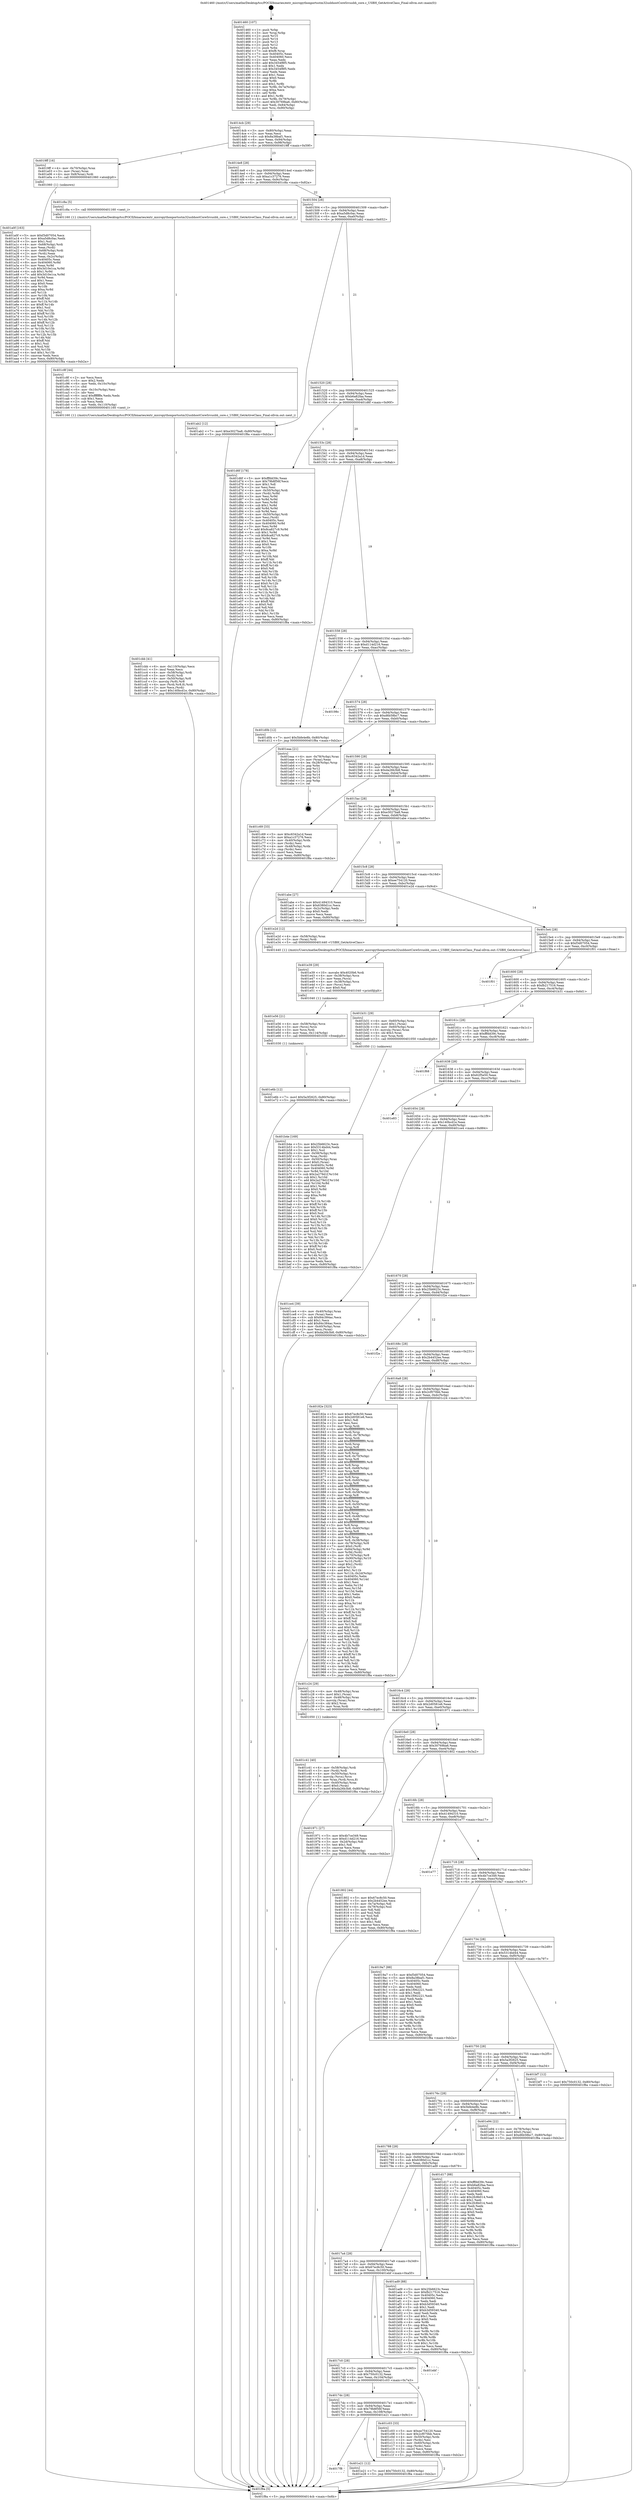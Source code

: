 digraph "0x401460" {
  label = "0x401460 (/mnt/c/Users/mathe/Desktop/tcc/POCII/binaries/extr_micropythonportsstm32usbhostCoreSrcusbh_core.c_USBH_GetActiveClass_Final-ollvm.out::main(0))"
  labelloc = "t"
  node[shape=record]

  Entry [label="",width=0.3,height=0.3,shape=circle,fillcolor=black,style=filled]
  "0x4014cb" [label="{
     0x4014cb [29]\l
     | [instrs]\l
     &nbsp;&nbsp;0x4014cb \<+3\>: mov -0x80(%rbp),%eax\l
     &nbsp;&nbsp;0x4014ce \<+2\>: mov %eax,%ecx\l
     &nbsp;&nbsp;0x4014d0 \<+6\>: sub $0x8a38baf1,%ecx\l
     &nbsp;&nbsp;0x4014d6 \<+6\>: mov %eax,-0x94(%rbp)\l
     &nbsp;&nbsp;0x4014dc \<+6\>: mov %ecx,-0x98(%rbp)\l
     &nbsp;&nbsp;0x4014e2 \<+6\>: je 00000000004019ff \<main+0x59f\>\l
  }"]
  "0x4019ff" [label="{
     0x4019ff [16]\l
     | [instrs]\l
     &nbsp;&nbsp;0x4019ff \<+4\>: mov -0x70(%rbp),%rax\l
     &nbsp;&nbsp;0x401a03 \<+3\>: mov (%rax),%rax\l
     &nbsp;&nbsp;0x401a06 \<+4\>: mov 0x8(%rax),%rdi\l
     &nbsp;&nbsp;0x401a0a \<+5\>: call 0000000000401060 \<atoi@plt\>\l
     | [calls]\l
     &nbsp;&nbsp;0x401060 \{1\} (unknown)\l
  }"]
  "0x4014e8" [label="{
     0x4014e8 [28]\l
     | [instrs]\l
     &nbsp;&nbsp;0x4014e8 \<+5\>: jmp 00000000004014ed \<main+0x8d\>\l
     &nbsp;&nbsp;0x4014ed \<+6\>: mov -0x94(%rbp),%eax\l
     &nbsp;&nbsp;0x4014f3 \<+5\>: sub $0xa1c37276,%eax\l
     &nbsp;&nbsp;0x4014f8 \<+6\>: mov %eax,-0x9c(%rbp)\l
     &nbsp;&nbsp;0x4014fe \<+6\>: je 0000000000401c8a \<main+0x82a\>\l
  }"]
  Exit [label="",width=0.3,height=0.3,shape=circle,fillcolor=black,style=filled,peripheries=2]
  "0x401c8a" [label="{
     0x401c8a [5]\l
     | [instrs]\l
     &nbsp;&nbsp;0x401c8a \<+5\>: call 0000000000401160 \<next_i\>\l
     | [calls]\l
     &nbsp;&nbsp;0x401160 \{1\} (/mnt/c/Users/mathe/Desktop/tcc/POCII/binaries/extr_micropythonportsstm32usbhostCoreSrcusbh_core.c_USBH_GetActiveClass_Final-ollvm.out::next_i)\l
  }"]
  "0x401504" [label="{
     0x401504 [28]\l
     | [instrs]\l
     &nbsp;&nbsp;0x401504 \<+5\>: jmp 0000000000401509 \<main+0xa9\>\l
     &nbsp;&nbsp;0x401509 \<+6\>: mov -0x94(%rbp),%eax\l
     &nbsp;&nbsp;0x40150f \<+5\>: sub $0xa5d8c0ac,%eax\l
     &nbsp;&nbsp;0x401514 \<+6\>: mov %eax,-0xa0(%rbp)\l
     &nbsp;&nbsp;0x40151a \<+6\>: je 0000000000401ab2 \<main+0x652\>\l
  }"]
  "0x401e6b" [label="{
     0x401e6b [12]\l
     | [instrs]\l
     &nbsp;&nbsp;0x401e6b \<+7\>: movl $0x5a3f2625,-0x80(%rbp)\l
     &nbsp;&nbsp;0x401e72 \<+5\>: jmp 0000000000401f8a \<main+0xb2a\>\l
  }"]
  "0x401ab2" [label="{
     0x401ab2 [12]\l
     | [instrs]\l
     &nbsp;&nbsp;0x401ab2 \<+7\>: movl $0xe3027ba8,-0x80(%rbp)\l
     &nbsp;&nbsp;0x401ab9 \<+5\>: jmp 0000000000401f8a \<main+0xb2a\>\l
  }"]
  "0x401520" [label="{
     0x401520 [28]\l
     | [instrs]\l
     &nbsp;&nbsp;0x401520 \<+5\>: jmp 0000000000401525 \<main+0xc5\>\l
     &nbsp;&nbsp;0x401525 \<+6\>: mov -0x94(%rbp),%eax\l
     &nbsp;&nbsp;0x40152b \<+5\>: sub $0xb6a82faa,%eax\l
     &nbsp;&nbsp;0x401530 \<+6\>: mov %eax,-0xa4(%rbp)\l
     &nbsp;&nbsp;0x401536 \<+6\>: je 0000000000401d6f \<main+0x90f\>\l
  }"]
  "0x401e56" [label="{
     0x401e56 [21]\l
     | [instrs]\l
     &nbsp;&nbsp;0x401e56 \<+4\>: mov -0x58(%rbp),%rcx\l
     &nbsp;&nbsp;0x401e5a \<+3\>: mov (%rcx),%rcx\l
     &nbsp;&nbsp;0x401e5d \<+3\>: mov %rcx,%rdi\l
     &nbsp;&nbsp;0x401e60 \<+6\>: mov %eax,-0x114(%rbp)\l
     &nbsp;&nbsp;0x401e66 \<+5\>: call 0000000000401030 \<free@plt\>\l
     | [calls]\l
     &nbsp;&nbsp;0x401030 \{1\} (unknown)\l
  }"]
  "0x401d6f" [label="{
     0x401d6f [178]\l
     | [instrs]\l
     &nbsp;&nbsp;0x401d6f \<+5\>: mov $0xfffdd39c,%eax\l
     &nbsp;&nbsp;0x401d74 \<+5\>: mov $0x79b8f56f,%ecx\l
     &nbsp;&nbsp;0x401d79 \<+2\>: mov $0x1,%dl\l
     &nbsp;&nbsp;0x401d7b \<+2\>: xor %esi,%esi\l
     &nbsp;&nbsp;0x401d7d \<+4\>: mov -0x50(%rbp),%rdi\l
     &nbsp;&nbsp;0x401d81 \<+3\>: mov (%rdi),%r8d\l
     &nbsp;&nbsp;0x401d84 \<+3\>: mov %esi,%r9d\l
     &nbsp;&nbsp;0x401d87 \<+3\>: sub %r8d,%r9d\l
     &nbsp;&nbsp;0x401d8a \<+3\>: mov %esi,%r8d\l
     &nbsp;&nbsp;0x401d8d \<+4\>: sub $0x1,%r8d\l
     &nbsp;&nbsp;0x401d91 \<+3\>: add %r8d,%r9d\l
     &nbsp;&nbsp;0x401d94 \<+3\>: sub %r9d,%esi\l
     &nbsp;&nbsp;0x401d97 \<+4\>: mov -0x50(%rbp),%rdi\l
     &nbsp;&nbsp;0x401d9b \<+2\>: mov %esi,(%rdi)\l
     &nbsp;&nbsp;0x401d9d \<+7\>: mov 0x40405c,%esi\l
     &nbsp;&nbsp;0x401da4 \<+8\>: mov 0x404060,%r8d\l
     &nbsp;&nbsp;0x401dac \<+3\>: mov %esi,%r9d\l
     &nbsp;&nbsp;0x401daf \<+7\>: add $0x8ca827c9,%r9d\l
     &nbsp;&nbsp;0x401db6 \<+4\>: sub $0x1,%r9d\l
     &nbsp;&nbsp;0x401dba \<+7\>: sub $0x8ca827c9,%r9d\l
     &nbsp;&nbsp;0x401dc1 \<+4\>: imul %r9d,%esi\l
     &nbsp;&nbsp;0x401dc5 \<+3\>: and $0x1,%esi\l
     &nbsp;&nbsp;0x401dc8 \<+3\>: cmp $0x0,%esi\l
     &nbsp;&nbsp;0x401dcb \<+4\>: sete %r10b\l
     &nbsp;&nbsp;0x401dcf \<+4\>: cmp $0xa,%r8d\l
     &nbsp;&nbsp;0x401dd3 \<+4\>: setl %r11b\l
     &nbsp;&nbsp;0x401dd7 \<+3\>: mov %r10b,%bl\l
     &nbsp;&nbsp;0x401dda \<+3\>: xor $0xff,%bl\l
     &nbsp;&nbsp;0x401ddd \<+3\>: mov %r11b,%r14b\l
     &nbsp;&nbsp;0x401de0 \<+4\>: xor $0xff,%r14b\l
     &nbsp;&nbsp;0x401de4 \<+3\>: xor $0x0,%dl\l
     &nbsp;&nbsp;0x401de7 \<+3\>: mov %bl,%r15b\l
     &nbsp;&nbsp;0x401dea \<+4\>: and $0x0,%r15b\l
     &nbsp;&nbsp;0x401dee \<+3\>: and %dl,%r10b\l
     &nbsp;&nbsp;0x401df1 \<+3\>: mov %r14b,%r12b\l
     &nbsp;&nbsp;0x401df4 \<+4\>: and $0x0,%r12b\l
     &nbsp;&nbsp;0x401df8 \<+3\>: and %dl,%r11b\l
     &nbsp;&nbsp;0x401dfb \<+3\>: or %r10b,%r15b\l
     &nbsp;&nbsp;0x401dfe \<+3\>: or %r11b,%r12b\l
     &nbsp;&nbsp;0x401e01 \<+3\>: xor %r12b,%r15b\l
     &nbsp;&nbsp;0x401e04 \<+3\>: or %r14b,%bl\l
     &nbsp;&nbsp;0x401e07 \<+3\>: xor $0xff,%bl\l
     &nbsp;&nbsp;0x401e0a \<+3\>: or $0x0,%dl\l
     &nbsp;&nbsp;0x401e0d \<+2\>: and %dl,%bl\l
     &nbsp;&nbsp;0x401e0f \<+3\>: or %bl,%r15b\l
     &nbsp;&nbsp;0x401e12 \<+4\>: test $0x1,%r15b\l
     &nbsp;&nbsp;0x401e16 \<+3\>: cmovne %ecx,%eax\l
     &nbsp;&nbsp;0x401e19 \<+3\>: mov %eax,-0x80(%rbp)\l
     &nbsp;&nbsp;0x401e1c \<+5\>: jmp 0000000000401f8a \<main+0xb2a\>\l
  }"]
  "0x40153c" [label="{
     0x40153c [28]\l
     | [instrs]\l
     &nbsp;&nbsp;0x40153c \<+5\>: jmp 0000000000401541 \<main+0xe1\>\l
     &nbsp;&nbsp;0x401541 \<+6\>: mov -0x94(%rbp),%eax\l
     &nbsp;&nbsp;0x401547 \<+5\>: sub $0xc6342a1d,%eax\l
     &nbsp;&nbsp;0x40154c \<+6\>: mov %eax,-0xa8(%rbp)\l
     &nbsp;&nbsp;0x401552 \<+6\>: je 0000000000401d0b \<main+0x8ab\>\l
  }"]
  "0x401e39" [label="{
     0x401e39 [29]\l
     | [instrs]\l
     &nbsp;&nbsp;0x401e39 \<+10\>: movabs $0x4020b6,%rdi\l
     &nbsp;&nbsp;0x401e43 \<+4\>: mov -0x38(%rbp),%rcx\l
     &nbsp;&nbsp;0x401e47 \<+2\>: mov %eax,(%rcx)\l
     &nbsp;&nbsp;0x401e49 \<+4\>: mov -0x38(%rbp),%rcx\l
     &nbsp;&nbsp;0x401e4d \<+2\>: mov (%rcx),%esi\l
     &nbsp;&nbsp;0x401e4f \<+2\>: mov $0x0,%al\l
     &nbsp;&nbsp;0x401e51 \<+5\>: call 0000000000401040 \<printf@plt\>\l
     | [calls]\l
     &nbsp;&nbsp;0x401040 \{1\} (unknown)\l
  }"]
  "0x401d0b" [label="{
     0x401d0b [12]\l
     | [instrs]\l
     &nbsp;&nbsp;0x401d0b \<+7\>: movl $0x5bfe4e8b,-0x80(%rbp)\l
     &nbsp;&nbsp;0x401d12 \<+5\>: jmp 0000000000401f8a \<main+0xb2a\>\l
  }"]
  "0x401558" [label="{
     0x401558 [28]\l
     | [instrs]\l
     &nbsp;&nbsp;0x401558 \<+5\>: jmp 000000000040155d \<main+0xfd\>\l
     &nbsp;&nbsp;0x40155d \<+6\>: mov -0x94(%rbp),%eax\l
     &nbsp;&nbsp;0x401563 \<+5\>: sub $0xd114d216,%eax\l
     &nbsp;&nbsp;0x401568 \<+6\>: mov %eax,-0xac(%rbp)\l
     &nbsp;&nbsp;0x40156e \<+6\>: je 000000000040198c \<main+0x52c\>\l
  }"]
  "0x4017f8" [label="{
     0x4017f8\l
  }", style=dashed]
  "0x40198c" [label="{
     0x40198c\l
  }", style=dashed]
  "0x401574" [label="{
     0x401574 [28]\l
     | [instrs]\l
     &nbsp;&nbsp;0x401574 \<+5\>: jmp 0000000000401579 \<main+0x119\>\l
     &nbsp;&nbsp;0x401579 \<+6\>: mov -0x94(%rbp),%eax\l
     &nbsp;&nbsp;0x40157f \<+5\>: sub $0xd6b58bc7,%eax\l
     &nbsp;&nbsp;0x401584 \<+6\>: mov %eax,-0xb0(%rbp)\l
     &nbsp;&nbsp;0x40158a \<+6\>: je 0000000000401eaa \<main+0xa4a\>\l
  }"]
  "0x401e21" [label="{
     0x401e21 [12]\l
     | [instrs]\l
     &nbsp;&nbsp;0x401e21 \<+7\>: movl $0x750c0132,-0x80(%rbp)\l
     &nbsp;&nbsp;0x401e28 \<+5\>: jmp 0000000000401f8a \<main+0xb2a\>\l
  }"]
  "0x401eaa" [label="{
     0x401eaa [21]\l
     | [instrs]\l
     &nbsp;&nbsp;0x401eaa \<+4\>: mov -0x78(%rbp),%rax\l
     &nbsp;&nbsp;0x401eae \<+2\>: mov (%rax),%eax\l
     &nbsp;&nbsp;0x401eb0 \<+4\>: lea -0x28(%rbp),%rsp\l
     &nbsp;&nbsp;0x401eb4 \<+1\>: pop %rbx\l
     &nbsp;&nbsp;0x401eb5 \<+2\>: pop %r12\l
     &nbsp;&nbsp;0x401eb7 \<+2\>: pop %r13\l
     &nbsp;&nbsp;0x401eb9 \<+2\>: pop %r14\l
     &nbsp;&nbsp;0x401ebb \<+2\>: pop %r15\l
     &nbsp;&nbsp;0x401ebd \<+1\>: pop %rbp\l
     &nbsp;&nbsp;0x401ebe \<+1\>: ret\l
  }"]
  "0x401590" [label="{
     0x401590 [28]\l
     | [instrs]\l
     &nbsp;&nbsp;0x401590 \<+5\>: jmp 0000000000401595 \<main+0x135\>\l
     &nbsp;&nbsp;0x401595 \<+6\>: mov -0x94(%rbp),%eax\l
     &nbsp;&nbsp;0x40159b \<+5\>: sub $0xda26b3b8,%eax\l
     &nbsp;&nbsp;0x4015a0 \<+6\>: mov %eax,-0xb4(%rbp)\l
     &nbsp;&nbsp;0x4015a6 \<+6\>: je 0000000000401c69 \<main+0x809\>\l
  }"]
  "0x401cbb" [label="{
     0x401cbb [41]\l
     | [instrs]\l
     &nbsp;&nbsp;0x401cbb \<+6\>: mov -0x110(%rbp),%ecx\l
     &nbsp;&nbsp;0x401cc1 \<+3\>: imul %eax,%ecx\l
     &nbsp;&nbsp;0x401cc4 \<+4\>: mov -0x58(%rbp),%rdi\l
     &nbsp;&nbsp;0x401cc8 \<+3\>: mov (%rdi),%rdi\l
     &nbsp;&nbsp;0x401ccb \<+4\>: mov -0x50(%rbp),%r8\l
     &nbsp;&nbsp;0x401ccf \<+3\>: movslq (%r8),%r8\l
     &nbsp;&nbsp;0x401cd2 \<+4\>: mov (%rdi,%r8,8),%rdi\l
     &nbsp;&nbsp;0x401cd6 \<+2\>: mov %ecx,(%rdi)\l
     &nbsp;&nbsp;0x401cd8 \<+7\>: movl $0x140bcd1e,-0x80(%rbp)\l
     &nbsp;&nbsp;0x401cdf \<+5\>: jmp 0000000000401f8a \<main+0xb2a\>\l
  }"]
  "0x401c69" [label="{
     0x401c69 [33]\l
     | [instrs]\l
     &nbsp;&nbsp;0x401c69 \<+5\>: mov $0xc6342a1d,%eax\l
     &nbsp;&nbsp;0x401c6e \<+5\>: mov $0xa1c37276,%ecx\l
     &nbsp;&nbsp;0x401c73 \<+4\>: mov -0x40(%rbp),%rdx\l
     &nbsp;&nbsp;0x401c77 \<+2\>: mov (%rdx),%esi\l
     &nbsp;&nbsp;0x401c79 \<+4\>: mov -0x48(%rbp),%rdx\l
     &nbsp;&nbsp;0x401c7d \<+2\>: cmp (%rdx),%esi\l
     &nbsp;&nbsp;0x401c7f \<+3\>: cmovl %ecx,%eax\l
     &nbsp;&nbsp;0x401c82 \<+3\>: mov %eax,-0x80(%rbp)\l
     &nbsp;&nbsp;0x401c85 \<+5\>: jmp 0000000000401f8a \<main+0xb2a\>\l
  }"]
  "0x4015ac" [label="{
     0x4015ac [28]\l
     | [instrs]\l
     &nbsp;&nbsp;0x4015ac \<+5\>: jmp 00000000004015b1 \<main+0x151\>\l
     &nbsp;&nbsp;0x4015b1 \<+6\>: mov -0x94(%rbp),%eax\l
     &nbsp;&nbsp;0x4015b7 \<+5\>: sub $0xe3027ba8,%eax\l
     &nbsp;&nbsp;0x4015bc \<+6\>: mov %eax,-0xb8(%rbp)\l
     &nbsp;&nbsp;0x4015c2 \<+6\>: je 0000000000401abe \<main+0x65e\>\l
  }"]
  "0x401c8f" [label="{
     0x401c8f [44]\l
     | [instrs]\l
     &nbsp;&nbsp;0x401c8f \<+2\>: xor %ecx,%ecx\l
     &nbsp;&nbsp;0x401c91 \<+5\>: mov $0x2,%edx\l
     &nbsp;&nbsp;0x401c96 \<+6\>: mov %edx,-0x10c(%rbp)\l
     &nbsp;&nbsp;0x401c9c \<+1\>: cltd\l
     &nbsp;&nbsp;0x401c9d \<+6\>: mov -0x10c(%rbp),%esi\l
     &nbsp;&nbsp;0x401ca3 \<+2\>: idiv %esi\l
     &nbsp;&nbsp;0x401ca5 \<+6\>: imul $0xfffffffe,%edx,%edx\l
     &nbsp;&nbsp;0x401cab \<+3\>: sub $0x1,%ecx\l
     &nbsp;&nbsp;0x401cae \<+2\>: sub %ecx,%edx\l
     &nbsp;&nbsp;0x401cb0 \<+6\>: mov %edx,-0x110(%rbp)\l
     &nbsp;&nbsp;0x401cb6 \<+5\>: call 0000000000401160 \<next_i\>\l
     | [calls]\l
     &nbsp;&nbsp;0x401160 \{1\} (/mnt/c/Users/mathe/Desktop/tcc/POCII/binaries/extr_micropythonportsstm32usbhostCoreSrcusbh_core.c_USBH_GetActiveClass_Final-ollvm.out::next_i)\l
  }"]
  "0x401abe" [label="{
     0x401abe [27]\l
     | [instrs]\l
     &nbsp;&nbsp;0x401abe \<+5\>: mov $0x41494310,%eax\l
     &nbsp;&nbsp;0x401ac3 \<+5\>: mov $0x6380d1cc,%ecx\l
     &nbsp;&nbsp;0x401ac8 \<+3\>: mov -0x2c(%rbp),%edx\l
     &nbsp;&nbsp;0x401acb \<+3\>: cmp $0x0,%edx\l
     &nbsp;&nbsp;0x401ace \<+3\>: cmove %ecx,%eax\l
     &nbsp;&nbsp;0x401ad1 \<+3\>: mov %eax,-0x80(%rbp)\l
     &nbsp;&nbsp;0x401ad4 \<+5\>: jmp 0000000000401f8a \<main+0xb2a\>\l
  }"]
  "0x4015c8" [label="{
     0x4015c8 [28]\l
     | [instrs]\l
     &nbsp;&nbsp;0x4015c8 \<+5\>: jmp 00000000004015cd \<main+0x16d\>\l
     &nbsp;&nbsp;0x4015cd \<+6\>: mov -0x94(%rbp),%eax\l
     &nbsp;&nbsp;0x4015d3 \<+5\>: sub $0xee754120,%eax\l
     &nbsp;&nbsp;0x4015d8 \<+6\>: mov %eax,-0xbc(%rbp)\l
     &nbsp;&nbsp;0x4015de \<+6\>: je 0000000000401e2d \<main+0x9cd\>\l
  }"]
  "0x401c41" [label="{
     0x401c41 [40]\l
     | [instrs]\l
     &nbsp;&nbsp;0x401c41 \<+4\>: mov -0x58(%rbp),%rdi\l
     &nbsp;&nbsp;0x401c45 \<+3\>: mov (%rdi),%rdi\l
     &nbsp;&nbsp;0x401c48 \<+4\>: mov -0x50(%rbp),%rcx\l
     &nbsp;&nbsp;0x401c4c \<+3\>: movslq (%rcx),%rcx\l
     &nbsp;&nbsp;0x401c4f \<+4\>: mov %rax,(%rdi,%rcx,8)\l
     &nbsp;&nbsp;0x401c53 \<+4\>: mov -0x40(%rbp),%rax\l
     &nbsp;&nbsp;0x401c57 \<+6\>: movl $0x0,(%rax)\l
     &nbsp;&nbsp;0x401c5d \<+7\>: movl $0xda26b3b8,-0x80(%rbp)\l
     &nbsp;&nbsp;0x401c64 \<+5\>: jmp 0000000000401f8a \<main+0xb2a\>\l
  }"]
  "0x401e2d" [label="{
     0x401e2d [12]\l
     | [instrs]\l
     &nbsp;&nbsp;0x401e2d \<+4\>: mov -0x58(%rbp),%rax\l
     &nbsp;&nbsp;0x401e31 \<+3\>: mov (%rax),%rdi\l
     &nbsp;&nbsp;0x401e34 \<+5\>: call 0000000000401440 \<USBH_GetActiveClass\>\l
     | [calls]\l
     &nbsp;&nbsp;0x401440 \{1\} (/mnt/c/Users/mathe/Desktop/tcc/POCII/binaries/extr_micropythonportsstm32usbhostCoreSrcusbh_core.c_USBH_GetActiveClass_Final-ollvm.out::USBH_GetActiveClass)\l
  }"]
  "0x4015e4" [label="{
     0x4015e4 [28]\l
     | [instrs]\l
     &nbsp;&nbsp;0x4015e4 \<+5\>: jmp 00000000004015e9 \<main+0x189\>\l
     &nbsp;&nbsp;0x4015e9 \<+6\>: mov -0x94(%rbp),%eax\l
     &nbsp;&nbsp;0x4015ef \<+5\>: sub $0xf3d07054,%eax\l
     &nbsp;&nbsp;0x4015f4 \<+6\>: mov %eax,-0xc0(%rbp)\l
     &nbsp;&nbsp;0x4015fa \<+6\>: je 0000000000401f01 \<main+0xaa1\>\l
  }"]
  "0x4017dc" [label="{
     0x4017dc [28]\l
     | [instrs]\l
     &nbsp;&nbsp;0x4017dc \<+5\>: jmp 00000000004017e1 \<main+0x381\>\l
     &nbsp;&nbsp;0x4017e1 \<+6\>: mov -0x94(%rbp),%eax\l
     &nbsp;&nbsp;0x4017e7 \<+5\>: sub $0x79b8f56f,%eax\l
     &nbsp;&nbsp;0x4017ec \<+6\>: mov %eax,-0x108(%rbp)\l
     &nbsp;&nbsp;0x4017f2 \<+6\>: je 0000000000401e21 \<main+0x9c1\>\l
  }"]
  "0x401f01" [label="{
     0x401f01\l
  }", style=dashed]
  "0x401600" [label="{
     0x401600 [28]\l
     | [instrs]\l
     &nbsp;&nbsp;0x401600 \<+5\>: jmp 0000000000401605 \<main+0x1a5\>\l
     &nbsp;&nbsp;0x401605 \<+6\>: mov -0x94(%rbp),%eax\l
     &nbsp;&nbsp;0x40160b \<+5\>: sub $0xfb217516,%eax\l
     &nbsp;&nbsp;0x401610 \<+6\>: mov %eax,-0xc4(%rbp)\l
     &nbsp;&nbsp;0x401616 \<+6\>: je 0000000000401b31 \<main+0x6d1\>\l
  }"]
  "0x401c03" [label="{
     0x401c03 [33]\l
     | [instrs]\l
     &nbsp;&nbsp;0x401c03 \<+5\>: mov $0xee754120,%eax\l
     &nbsp;&nbsp;0x401c08 \<+5\>: mov $0x2cf070bb,%ecx\l
     &nbsp;&nbsp;0x401c0d \<+4\>: mov -0x50(%rbp),%rdx\l
     &nbsp;&nbsp;0x401c11 \<+2\>: mov (%rdx),%esi\l
     &nbsp;&nbsp;0x401c13 \<+4\>: mov -0x60(%rbp),%rdx\l
     &nbsp;&nbsp;0x401c17 \<+2\>: cmp (%rdx),%esi\l
     &nbsp;&nbsp;0x401c19 \<+3\>: cmovl %ecx,%eax\l
     &nbsp;&nbsp;0x401c1c \<+3\>: mov %eax,-0x80(%rbp)\l
     &nbsp;&nbsp;0x401c1f \<+5\>: jmp 0000000000401f8a \<main+0xb2a\>\l
  }"]
  "0x401b31" [label="{
     0x401b31 [29]\l
     | [instrs]\l
     &nbsp;&nbsp;0x401b31 \<+4\>: mov -0x60(%rbp),%rax\l
     &nbsp;&nbsp;0x401b35 \<+6\>: movl $0x1,(%rax)\l
     &nbsp;&nbsp;0x401b3b \<+4\>: mov -0x60(%rbp),%rax\l
     &nbsp;&nbsp;0x401b3f \<+3\>: movslq (%rax),%rax\l
     &nbsp;&nbsp;0x401b42 \<+4\>: shl $0x3,%rax\l
     &nbsp;&nbsp;0x401b46 \<+3\>: mov %rax,%rdi\l
     &nbsp;&nbsp;0x401b49 \<+5\>: call 0000000000401050 \<malloc@plt\>\l
     | [calls]\l
     &nbsp;&nbsp;0x401050 \{1\} (unknown)\l
  }"]
  "0x40161c" [label="{
     0x40161c [28]\l
     | [instrs]\l
     &nbsp;&nbsp;0x40161c \<+5\>: jmp 0000000000401621 \<main+0x1c1\>\l
     &nbsp;&nbsp;0x401621 \<+6\>: mov -0x94(%rbp),%eax\l
     &nbsp;&nbsp;0x401627 \<+5\>: sub $0xfffdd39c,%eax\l
     &nbsp;&nbsp;0x40162c \<+6\>: mov %eax,-0xc8(%rbp)\l
     &nbsp;&nbsp;0x401632 \<+6\>: je 0000000000401f68 \<main+0xb08\>\l
  }"]
  "0x4017c0" [label="{
     0x4017c0 [28]\l
     | [instrs]\l
     &nbsp;&nbsp;0x4017c0 \<+5\>: jmp 00000000004017c5 \<main+0x365\>\l
     &nbsp;&nbsp;0x4017c5 \<+6\>: mov -0x94(%rbp),%eax\l
     &nbsp;&nbsp;0x4017cb \<+5\>: sub $0x750c0132,%eax\l
     &nbsp;&nbsp;0x4017d0 \<+6\>: mov %eax,-0x104(%rbp)\l
     &nbsp;&nbsp;0x4017d6 \<+6\>: je 0000000000401c03 \<main+0x7a3\>\l
  }"]
  "0x401f68" [label="{
     0x401f68\l
  }", style=dashed]
  "0x401638" [label="{
     0x401638 [28]\l
     | [instrs]\l
     &nbsp;&nbsp;0x401638 \<+5\>: jmp 000000000040163d \<main+0x1dd\>\l
     &nbsp;&nbsp;0x40163d \<+6\>: mov -0x94(%rbp),%eax\l
     &nbsp;&nbsp;0x401643 \<+5\>: sub $0x62f5e50,%eax\l
     &nbsp;&nbsp;0x401648 \<+6\>: mov %eax,-0xcc(%rbp)\l
     &nbsp;&nbsp;0x40164e \<+6\>: je 0000000000401e83 \<main+0xa23\>\l
  }"]
  "0x401ebf" [label="{
     0x401ebf\l
  }", style=dashed]
  "0x401e83" [label="{
     0x401e83\l
  }", style=dashed]
  "0x401654" [label="{
     0x401654 [28]\l
     | [instrs]\l
     &nbsp;&nbsp;0x401654 \<+5\>: jmp 0000000000401659 \<main+0x1f9\>\l
     &nbsp;&nbsp;0x401659 \<+6\>: mov -0x94(%rbp),%eax\l
     &nbsp;&nbsp;0x40165f \<+5\>: sub $0x140bcd1e,%eax\l
     &nbsp;&nbsp;0x401664 \<+6\>: mov %eax,-0xd0(%rbp)\l
     &nbsp;&nbsp;0x40166a \<+6\>: je 0000000000401ce4 \<main+0x884\>\l
  }"]
  "0x401b4e" [label="{
     0x401b4e [169]\l
     | [instrs]\l
     &nbsp;&nbsp;0x401b4e \<+5\>: mov $0x25b6623c,%ecx\l
     &nbsp;&nbsp;0x401b53 \<+5\>: mov $0x5314bd44,%edx\l
     &nbsp;&nbsp;0x401b58 \<+3\>: mov $0x1,%sil\l
     &nbsp;&nbsp;0x401b5b \<+4\>: mov -0x58(%rbp),%rdi\l
     &nbsp;&nbsp;0x401b5f \<+3\>: mov %rax,(%rdi)\l
     &nbsp;&nbsp;0x401b62 \<+4\>: mov -0x50(%rbp),%rax\l
     &nbsp;&nbsp;0x401b66 \<+6\>: movl $0x0,(%rax)\l
     &nbsp;&nbsp;0x401b6c \<+8\>: mov 0x40405c,%r8d\l
     &nbsp;&nbsp;0x401b74 \<+8\>: mov 0x404060,%r9d\l
     &nbsp;&nbsp;0x401b7c \<+3\>: mov %r8d,%r10d\l
     &nbsp;&nbsp;0x401b7f \<+7\>: sub $0x2a279d1f,%r10d\l
     &nbsp;&nbsp;0x401b86 \<+4\>: sub $0x1,%r10d\l
     &nbsp;&nbsp;0x401b8a \<+7\>: add $0x2a279d1f,%r10d\l
     &nbsp;&nbsp;0x401b91 \<+4\>: imul %r10d,%r8d\l
     &nbsp;&nbsp;0x401b95 \<+4\>: and $0x1,%r8d\l
     &nbsp;&nbsp;0x401b99 \<+4\>: cmp $0x0,%r8d\l
     &nbsp;&nbsp;0x401b9d \<+4\>: sete %r11b\l
     &nbsp;&nbsp;0x401ba1 \<+4\>: cmp $0xa,%r9d\l
     &nbsp;&nbsp;0x401ba5 \<+3\>: setl %bl\l
     &nbsp;&nbsp;0x401ba8 \<+3\>: mov %r11b,%r14b\l
     &nbsp;&nbsp;0x401bab \<+4\>: xor $0xff,%r14b\l
     &nbsp;&nbsp;0x401baf \<+3\>: mov %bl,%r15b\l
     &nbsp;&nbsp;0x401bb2 \<+4\>: xor $0xff,%r15b\l
     &nbsp;&nbsp;0x401bb6 \<+4\>: xor $0x0,%sil\l
     &nbsp;&nbsp;0x401bba \<+3\>: mov %r14b,%r12b\l
     &nbsp;&nbsp;0x401bbd \<+4\>: and $0x0,%r12b\l
     &nbsp;&nbsp;0x401bc1 \<+3\>: and %sil,%r11b\l
     &nbsp;&nbsp;0x401bc4 \<+3\>: mov %r15b,%r13b\l
     &nbsp;&nbsp;0x401bc7 \<+4\>: and $0x0,%r13b\l
     &nbsp;&nbsp;0x401bcb \<+3\>: and %sil,%bl\l
     &nbsp;&nbsp;0x401bce \<+3\>: or %r11b,%r12b\l
     &nbsp;&nbsp;0x401bd1 \<+3\>: or %bl,%r13b\l
     &nbsp;&nbsp;0x401bd4 \<+3\>: xor %r13b,%r12b\l
     &nbsp;&nbsp;0x401bd7 \<+3\>: or %r15b,%r14b\l
     &nbsp;&nbsp;0x401bda \<+4\>: xor $0xff,%r14b\l
     &nbsp;&nbsp;0x401bde \<+4\>: or $0x0,%sil\l
     &nbsp;&nbsp;0x401be2 \<+3\>: and %sil,%r14b\l
     &nbsp;&nbsp;0x401be5 \<+3\>: or %r14b,%r12b\l
     &nbsp;&nbsp;0x401be8 \<+4\>: test $0x1,%r12b\l
     &nbsp;&nbsp;0x401bec \<+3\>: cmovne %edx,%ecx\l
     &nbsp;&nbsp;0x401bef \<+3\>: mov %ecx,-0x80(%rbp)\l
     &nbsp;&nbsp;0x401bf2 \<+5\>: jmp 0000000000401f8a \<main+0xb2a\>\l
  }"]
  "0x401ce4" [label="{
     0x401ce4 [39]\l
     | [instrs]\l
     &nbsp;&nbsp;0x401ce4 \<+4\>: mov -0x40(%rbp),%rax\l
     &nbsp;&nbsp;0x401ce8 \<+2\>: mov (%rax),%ecx\l
     &nbsp;&nbsp;0x401cea \<+6\>: sub $0x84c384ac,%ecx\l
     &nbsp;&nbsp;0x401cf0 \<+3\>: add $0x1,%ecx\l
     &nbsp;&nbsp;0x401cf3 \<+6\>: add $0x84c384ac,%ecx\l
     &nbsp;&nbsp;0x401cf9 \<+4\>: mov -0x40(%rbp),%rax\l
     &nbsp;&nbsp;0x401cfd \<+2\>: mov %ecx,(%rax)\l
     &nbsp;&nbsp;0x401cff \<+7\>: movl $0xda26b3b8,-0x80(%rbp)\l
     &nbsp;&nbsp;0x401d06 \<+5\>: jmp 0000000000401f8a \<main+0xb2a\>\l
  }"]
  "0x401670" [label="{
     0x401670 [28]\l
     | [instrs]\l
     &nbsp;&nbsp;0x401670 \<+5\>: jmp 0000000000401675 \<main+0x215\>\l
     &nbsp;&nbsp;0x401675 \<+6\>: mov -0x94(%rbp),%eax\l
     &nbsp;&nbsp;0x40167b \<+5\>: sub $0x25b6623c,%eax\l
     &nbsp;&nbsp;0x401680 \<+6\>: mov %eax,-0xd4(%rbp)\l
     &nbsp;&nbsp;0x401686 \<+6\>: je 0000000000401f2e \<main+0xace\>\l
  }"]
  "0x4017a4" [label="{
     0x4017a4 [28]\l
     | [instrs]\l
     &nbsp;&nbsp;0x4017a4 \<+5\>: jmp 00000000004017a9 \<main+0x349\>\l
     &nbsp;&nbsp;0x4017a9 \<+6\>: mov -0x94(%rbp),%eax\l
     &nbsp;&nbsp;0x4017af \<+5\>: sub $0x67ec8c50,%eax\l
     &nbsp;&nbsp;0x4017b4 \<+6\>: mov %eax,-0x100(%rbp)\l
     &nbsp;&nbsp;0x4017ba \<+6\>: je 0000000000401ebf \<main+0xa5f\>\l
  }"]
  "0x401f2e" [label="{
     0x401f2e\l
  }", style=dashed]
  "0x40168c" [label="{
     0x40168c [28]\l
     | [instrs]\l
     &nbsp;&nbsp;0x40168c \<+5\>: jmp 0000000000401691 \<main+0x231\>\l
     &nbsp;&nbsp;0x401691 \<+6\>: mov -0x94(%rbp),%eax\l
     &nbsp;&nbsp;0x401697 \<+5\>: sub $0x2b4452ee,%eax\l
     &nbsp;&nbsp;0x40169c \<+6\>: mov %eax,-0xd8(%rbp)\l
     &nbsp;&nbsp;0x4016a2 \<+6\>: je 000000000040182e \<main+0x3ce\>\l
  }"]
  "0x401ad9" [label="{
     0x401ad9 [88]\l
     | [instrs]\l
     &nbsp;&nbsp;0x401ad9 \<+5\>: mov $0x25b6623c,%eax\l
     &nbsp;&nbsp;0x401ade \<+5\>: mov $0xfb217516,%ecx\l
     &nbsp;&nbsp;0x401ae3 \<+7\>: mov 0x40405c,%edx\l
     &nbsp;&nbsp;0x401aea \<+7\>: mov 0x404060,%esi\l
     &nbsp;&nbsp;0x401af1 \<+2\>: mov %edx,%edi\l
     &nbsp;&nbsp;0x401af3 \<+6\>: sub $0xb3d59340,%edi\l
     &nbsp;&nbsp;0x401af9 \<+3\>: sub $0x1,%edi\l
     &nbsp;&nbsp;0x401afc \<+6\>: add $0xb3d59340,%edi\l
     &nbsp;&nbsp;0x401b02 \<+3\>: imul %edi,%edx\l
     &nbsp;&nbsp;0x401b05 \<+3\>: and $0x1,%edx\l
     &nbsp;&nbsp;0x401b08 \<+3\>: cmp $0x0,%edx\l
     &nbsp;&nbsp;0x401b0b \<+4\>: sete %r8b\l
     &nbsp;&nbsp;0x401b0f \<+3\>: cmp $0xa,%esi\l
     &nbsp;&nbsp;0x401b12 \<+4\>: setl %r9b\l
     &nbsp;&nbsp;0x401b16 \<+3\>: mov %r8b,%r10b\l
     &nbsp;&nbsp;0x401b19 \<+3\>: and %r9b,%r10b\l
     &nbsp;&nbsp;0x401b1c \<+3\>: xor %r9b,%r8b\l
     &nbsp;&nbsp;0x401b1f \<+3\>: or %r8b,%r10b\l
     &nbsp;&nbsp;0x401b22 \<+4\>: test $0x1,%r10b\l
     &nbsp;&nbsp;0x401b26 \<+3\>: cmovne %ecx,%eax\l
     &nbsp;&nbsp;0x401b29 \<+3\>: mov %eax,-0x80(%rbp)\l
     &nbsp;&nbsp;0x401b2c \<+5\>: jmp 0000000000401f8a \<main+0xb2a\>\l
  }"]
  "0x40182e" [label="{
     0x40182e [323]\l
     | [instrs]\l
     &nbsp;&nbsp;0x40182e \<+5\>: mov $0x67ec8c50,%eax\l
     &nbsp;&nbsp;0x401833 \<+5\>: mov $0x2d0581e6,%ecx\l
     &nbsp;&nbsp;0x401838 \<+2\>: mov $0x1,%dl\l
     &nbsp;&nbsp;0x40183a \<+2\>: xor %esi,%esi\l
     &nbsp;&nbsp;0x40183c \<+3\>: mov %rsp,%rdi\l
     &nbsp;&nbsp;0x40183f \<+4\>: add $0xfffffffffffffff0,%rdi\l
     &nbsp;&nbsp;0x401843 \<+3\>: mov %rdi,%rsp\l
     &nbsp;&nbsp;0x401846 \<+4\>: mov %rdi,-0x78(%rbp)\l
     &nbsp;&nbsp;0x40184a \<+3\>: mov %rsp,%rdi\l
     &nbsp;&nbsp;0x40184d \<+4\>: add $0xfffffffffffffff0,%rdi\l
     &nbsp;&nbsp;0x401851 \<+3\>: mov %rdi,%rsp\l
     &nbsp;&nbsp;0x401854 \<+3\>: mov %rsp,%r8\l
     &nbsp;&nbsp;0x401857 \<+4\>: add $0xfffffffffffffff0,%r8\l
     &nbsp;&nbsp;0x40185b \<+3\>: mov %r8,%rsp\l
     &nbsp;&nbsp;0x40185e \<+4\>: mov %r8,-0x70(%rbp)\l
     &nbsp;&nbsp;0x401862 \<+3\>: mov %rsp,%r8\l
     &nbsp;&nbsp;0x401865 \<+4\>: add $0xfffffffffffffff0,%r8\l
     &nbsp;&nbsp;0x401869 \<+3\>: mov %r8,%rsp\l
     &nbsp;&nbsp;0x40186c \<+4\>: mov %r8,-0x68(%rbp)\l
     &nbsp;&nbsp;0x401870 \<+3\>: mov %rsp,%r8\l
     &nbsp;&nbsp;0x401873 \<+4\>: add $0xfffffffffffffff0,%r8\l
     &nbsp;&nbsp;0x401877 \<+3\>: mov %r8,%rsp\l
     &nbsp;&nbsp;0x40187a \<+4\>: mov %r8,-0x60(%rbp)\l
     &nbsp;&nbsp;0x40187e \<+3\>: mov %rsp,%r8\l
     &nbsp;&nbsp;0x401881 \<+4\>: add $0xfffffffffffffff0,%r8\l
     &nbsp;&nbsp;0x401885 \<+3\>: mov %r8,%rsp\l
     &nbsp;&nbsp;0x401888 \<+4\>: mov %r8,-0x58(%rbp)\l
     &nbsp;&nbsp;0x40188c \<+3\>: mov %rsp,%r8\l
     &nbsp;&nbsp;0x40188f \<+4\>: add $0xfffffffffffffff0,%r8\l
     &nbsp;&nbsp;0x401893 \<+3\>: mov %r8,%rsp\l
     &nbsp;&nbsp;0x401896 \<+4\>: mov %r8,-0x50(%rbp)\l
     &nbsp;&nbsp;0x40189a \<+3\>: mov %rsp,%r8\l
     &nbsp;&nbsp;0x40189d \<+4\>: add $0xfffffffffffffff0,%r8\l
     &nbsp;&nbsp;0x4018a1 \<+3\>: mov %r8,%rsp\l
     &nbsp;&nbsp;0x4018a4 \<+4\>: mov %r8,-0x48(%rbp)\l
     &nbsp;&nbsp;0x4018a8 \<+3\>: mov %rsp,%r8\l
     &nbsp;&nbsp;0x4018ab \<+4\>: add $0xfffffffffffffff0,%r8\l
     &nbsp;&nbsp;0x4018af \<+3\>: mov %r8,%rsp\l
     &nbsp;&nbsp;0x4018b2 \<+4\>: mov %r8,-0x40(%rbp)\l
     &nbsp;&nbsp;0x4018b6 \<+3\>: mov %rsp,%r8\l
     &nbsp;&nbsp;0x4018b9 \<+4\>: add $0xfffffffffffffff0,%r8\l
     &nbsp;&nbsp;0x4018bd \<+3\>: mov %r8,%rsp\l
     &nbsp;&nbsp;0x4018c0 \<+4\>: mov %r8,-0x38(%rbp)\l
     &nbsp;&nbsp;0x4018c4 \<+4\>: mov -0x78(%rbp),%r8\l
     &nbsp;&nbsp;0x4018c8 \<+7\>: movl $0x0,(%r8)\l
     &nbsp;&nbsp;0x4018cf \<+7\>: mov -0x84(%rbp),%r9d\l
     &nbsp;&nbsp;0x4018d6 \<+3\>: mov %r9d,(%rdi)\l
     &nbsp;&nbsp;0x4018d9 \<+4\>: mov -0x70(%rbp),%r8\l
     &nbsp;&nbsp;0x4018dd \<+7\>: mov -0x90(%rbp),%r10\l
     &nbsp;&nbsp;0x4018e4 \<+3\>: mov %r10,(%r8)\l
     &nbsp;&nbsp;0x4018e7 \<+3\>: cmpl $0x2,(%rdi)\l
     &nbsp;&nbsp;0x4018ea \<+4\>: setne %r11b\l
     &nbsp;&nbsp;0x4018ee \<+4\>: and $0x1,%r11b\l
     &nbsp;&nbsp;0x4018f2 \<+4\>: mov %r11b,-0x2d(%rbp)\l
     &nbsp;&nbsp;0x4018f6 \<+7\>: mov 0x40405c,%ebx\l
     &nbsp;&nbsp;0x4018fd \<+8\>: mov 0x404060,%r14d\l
     &nbsp;&nbsp;0x401905 \<+3\>: sub $0x1,%esi\l
     &nbsp;&nbsp;0x401908 \<+3\>: mov %ebx,%r15d\l
     &nbsp;&nbsp;0x40190b \<+3\>: add %esi,%r15d\l
     &nbsp;&nbsp;0x40190e \<+4\>: imul %r15d,%ebx\l
     &nbsp;&nbsp;0x401912 \<+3\>: and $0x1,%ebx\l
     &nbsp;&nbsp;0x401915 \<+3\>: cmp $0x0,%ebx\l
     &nbsp;&nbsp;0x401918 \<+4\>: sete %r11b\l
     &nbsp;&nbsp;0x40191c \<+4\>: cmp $0xa,%r14d\l
     &nbsp;&nbsp;0x401920 \<+4\>: setl %r12b\l
     &nbsp;&nbsp;0x401924 \<+3\>: mov %r11b,%r13b\l
     &nbsp;&nbsp;0x401927 \<+4\>: xor $0xff,%r13b\l
     &nbsp;&nbsp;0x40192b \<+3\>: mov %r12b,%sil\l
     &nbsp;&nbsp;0x40192e \<+4\>: xor $0xff,%sil\l
     &nbsp;&nbsp;0x401932 \<+3\>: xor $0x0,%dl\l
     &nbsp;&nbsp;0x401935 \<+3\>: mov %r13b,%dil\l
     &nbsp;&nbsp;0x401938 \<+4\>: and $0x0,%dil\l
     &nbsp;&nbsp;0x40193c \<+3\>: and %dl,%r11b\l
     &nbsp;&nbsp;0x40193f \<+3\>: mov %sil,%r8b\l
     &nbsp;&nbsp;0x401942 \<+4\>: and $0x0,%r8b\l
     &nbsp;&nbsp;0x401946 \<+3\>: and %dl,%r12b\l
     &nbsp;&nbsp;0x401949 \<+3\>: or %r11b,%dil\l
     &nbsp;&nbsp;0x40194c \<+3\>: or %r12b,%r8b\l
     &nbsp;&nbsp;0x40194f \<+3\>: xor %r8b,%dil\l
     &nbsp;&nbsp;0x401952 \<+3\>: or %sil,%r13b\l
     &nbsp;&nbsp;0x401955 \<+4\>: xor $0xff,%r13b\l
     &nbsp;&nbsp;0x401959 \<+3\>: or $0x0,%dl\l
     &nbsp;&nbsp;0x40195c \<+3\>: and %dl,%r13b\l
     &nbsp;&nbsp;0x40195f \<+3\>: or %r13b,%dil\l
     &nbsp;&nbsp;0x401962 \<+4\>: test $0x1,%dil\l
     &nbsp;&nbsp;0x401966 \<+3\>: cmovne %ecx,%eax\l
     &nbsp;&nbsp;0x401969 \<+3\>: mov %eax,-0x80(%rbp)\l
     &nbsp;&nbsp;0x40196c \<+5\>: jmp 0000000000401f8a \<main+0xb2a\>\l
  }"]
  "0x4016a8" [label="{
     0x4016a8 [28]\l
     | [instrs]\l
     &nbsp;&nbsp;0x4016a8 \<+5\>: jmp 00000000004016ad \<main+0x24d\>\l
     &nbsp;&nbsp;0x4016ad \<+6\>: mov -0x94(%rbp),%eax\l
     &nbsp;&nbsp;0x4016b3 \<+5\>: sub $0x2cf070bb,%eax\l
     &nbsp;&nbsp;0x4016b8 \<+6\>: mov %eax,-0xdc(%rbp)\l
     &nbsp;&nbsp;0x4016be \<+6\>: je 0000000000401c24 \<main+0x7c4\>\l
  }"]
  "0x401788" [label="{
     0x401788 [28]\l
     | [instrs]\l
     &nbsp;&nbsp;0x401788 \<+5\>: jmp 000000000040178d \<main+0x32d\>\l
     &nbsp;&nbsp;0x40178d \<+6\>: mov -0x94(%rbp),%eax\l
     &nbsp;&nbsp;0x401793 \<+5\>: sub $0x6380d1cc,%eax\l
     &nbsp;&nbsp;0x401798 \<+6\>: mov %eax,-0xfc(%rbp)\l
     &nbsp;&nbsp;0x40179e \<+6\>: je 0000000000401ad9 \<main+0x679\>\l
  }"]
  "0x401c24" [label="{
     0x401c24 [29]\l
     | [instrs]\l
     &nbsp;&nbsp;0x401c24 \<+4\>: mov -0x48(%rbp),%rax\l
     &nbsp;&nbsp;0x401c28 \<+6\>: movl $0x1,(%rax)\l
     &nbsp;&nbsp;0x401c2e \<+4\>: mov -0x48(%rbp),%rax\l
     &nbsp;&nbsp;0x401c32 \<+3\>: movslq (%rax),%rax\l
     &nbsp;&nbsp;0x401c35 \<+4\>: shl $0x2,%rax\l
     &nbsp;&nbsp;0x401c39 \<+3\>: mov %rax,%rdi\l
     &nbsp;&nbsp;0x401c3c \<+5\>: call 0000000000401050 \<malloc@plt\>\l
     | [calls]\l
     &nbsp;&nbsp;0x401050 \{1\} (unknown)\l
  }"]
  "0x4016c4" [label="{
     0x4016c4 [28]\l
     | [instrs]\l
     &nbsp;&nbsp;0x4016c4 \<+5\>: jmp 00000000004016c9 \<main+0x269\>\l
     &nbsp;&nbsp;0x4016c9 \<+6\>: mov -0x94(%rbp),%eax\l
     &nbsp;&nbsp;0x4016cf \<+5\>: sub $0x2d0581e6,%eax\l
     &nbsp;&nbsp;0x4016d4 \<+6\>: mov %eax,-0xe0(%rbp)\l
     &nbsp;&nbsp;0x4016da \<+6\>: je 0000000000401971 \<main+0x511\>\l
  }"]
  "0x401d17" [label="{
     0x401d17 [88]\l
     | [instrs]\l
     &nbsp;&nbsp;0x401d17 \<+5\>: mov $0xfffdd39c,%eax\l
     &nbsp;&nbsp;0x401d1c \<+5\>: mov $0xb6a82faa,%ecx\l
     &nbsp;&nbsp;0x401d21 \<+7\>: mov 0x40405c,%edx\l
     &nbsp;&nbsp;0x401d28 \<+7\>: mov 0x404060,%esi\l
     &nbsp;&nbsp;0x401d2f \<+2\>: mov %edx,%edi\l
     &nbsp;&nbsp;0x401d31 \<+6\>: add $0x2fc8b014,%edi\l
     &nbsp;&nbsp;0x401d37 \<+3\>: sub $0x1,%edi\l
     &nbsp;&nbsp;0x401d3a \<+6\>: sub $0x2fc8b014,%edi\l
     &nbsp;&nbsp;0x401d40 \<+3\>: imul %edi,%edx\l
     &nbsp;&nbsp;0x401d43 \<+3\>: and $0x1,%edx\l
     &nbsp;&nbsp;0x401d46 \<+3\>: cmp $0x0,%edx\l
     &nbsp;&nbsp;0x401d49 \<+4\>: sete %r8b\l
     &nbsp;&nbsp;0x401d4d \<+3\>: cmp $0xa,%esi\l
     &nbsp;&nbsp;0x401d50 \<+4\>: setl %r9b\l
     &nbsp;&nbsp;0x401d54 \<+3\>: mov %r8b,%r10b\l
     &nbsp;&nbsp;0x401d57 \<+3\>: and %r9b,%r10b\l
     &nbsp;&nbsp;0x401d5a \<+3\>: xor %r9b,%r8b\l
     &nbsp;&nbsp;0x401d5d \<+3\>: or %r8b,%r10b\l
     &nbsp;&nbsp;0x401d60 \<+4\>: test $0x1,%r10b\l
     &nbsp;&nbsp;0x401d64 \<+3\>: cmovne %ecx,%eax\l
     &nbsp;&nbsp;0x401d67 \<+3\>: mov %eax,-0x80(%rbp)\l
     &nbsp;&nbsp;0x401d6a \<+5\>: jmp 0000000000401f8a \<main+0xb2a\>\l
  }"]
  "0x401971" [label="{
     0x401971 [27]\l
     | [instrs]\l
     &nbsp;&nbsp;0x401971 \<+5\>: mov $0x4b7ce349,%eax\l
     &nbsp;&nbsp;0x401976 \<+5\>: mov $0xd114d216,%ecx\l
     &nbsp;&nbsp;0x40197b \<+3\>: mov -0x2d(%rbp),%dl\l
     &nbsp;&nbsp;0x40197e \<+3\>: test $0x1,%dl\l
     &nbsp;&nbsp;0x401981 \<+3\>: cmovne %ecx,%eax\l
     &nbsp;&nbsp;0x401984 \<+3\>: mov %eax,-0x80(%rbp)\l
     &nbsp;&nbsp;0x401987 \<+5\>: jmp 0000000000401f8a \<main+0xb2a\>\l
  }"]
  "0x4016e0" [label="{
     0x4016e0 [28]\l
     | [instrs]\l
     &nbsp;&nbsp;0x4016e0 \<+5\>: jmp 00000000004016e5 \<main+0x285\>\l
     &nbsp;&nbsp;0x4016e5 \<+6\>: mov -0x94(%rbp),%eax\l
     &nbsp;&nbsp;0x4016eb \<+5\>: sub $0x30769ba6,%eax\l
     &nbsp;&nbsp;0x4016f0 \<+6\>: mov %eax,-0xe4(%rbp)\l
     &nbsp;&nbsp;0x4016f6 \<+6\>: je 0000000000401802 \<main+0x3a2\>\l
  }"]
  "0x40176c" [label="{
     0x40176c [28]\l
     | [instrs]\l
     &nbsp;&nbsp;0x40176c \<+5\>: jmp 0000000000401771 \<main+0x311\>\l
     &nbsp;&nbsp;0x401771 \<+6\>: mov -0x94(%rbp),%eax\l
     &nbsp;&nbsp;0x401777 \<+5\>: sub $0x5bfe4e8b,%eax\l
     &nbsp;&nbsp;0x40177c \<+6\>: mov %eax,-0xf8(%rbp)\l
     &nbsp;&nbsp;0x401782 \<+6\>: je 0000000000401d17 \<main+0x8b7\>\l
  }"]
  "0x401802" [label="{
     0x401802 [44]\l
     | [instrs]\l
     &nbsp;&nbsp;0x401802 \<+5\>: mov $0x67ec8c50,%eax\l
     &nbsp;&nbsp;0x401807 \<+5\>: mov $0x2b4452ee,%ecx\l
     &nbsp;&nbsp;0x40180c \<+3\>: mov -0x7a(%rbp),%dl\l
     &nbsp;&nbsp;0x40180f \<+4\>: mov -0x79(%rbp),%sil\l
     &nbsp;&nbsp;0x401813 \<+3\>: mov %dl,%dil\l
     &nbsp;&nbsp;0x401816 \<+3\>: and %sil,%dil\l
     &nbsp;&nbsp;0x401819 \<+3\>: xor %sil,%dl\l
     &nbsp;&nbsp;0x40181c \<+3\>: or %dl,%dil\l
     &nbsp;&nbsp;0x40181f \<+4\>: test $0x1,%dil\l
     &nbsp;&nbsp;0x401823 \<+3\>: cmovne %ecx,%eax\l
     &nbsp;&nbsp;0x401826 \<+3\>: mov %eax,-0x80(%rbp)\l
     &nbsp;&nbsp;0x401829 \<+5\>: jmp 0000000000401f8a \<main+0xb2a\>\l
  }"]
  "0x4016fc" [label="{
     0x4016fc [28]\l
     | [instrs]\l
     &nbsp;&nbsp;0x4016fc \<+5\>: jmp 0000000000401701 \<main+0x2a1\>\l
     &nbsp;&nbsp;0x401701 \<+6\>: mov -0x94(%rbp),%eax\l
     &nbsp;&nbsp;0x401707 \<+5\>: sub $0x41494310,%eax\l
     &nbsp;&nbsp;0x40170c \<+6\>: mov %eax,-0xe8(%rbp)\l
     &nbsp;&nbsp;0x401712 \<+6\>: je 0000000000401e77 \<main+0xa17\>\l
  }"]
  "0x401f8a" [label="{
     0x401f8a [5]\l
     | [instrs]\l
     &nbsp;&nbsp;0x401f8a \<+5\>: jmp 00000000004014cb \<main+0x6b\>\l
  }"]
  "0x401460" [label="{
     0x401460 [107]\l
     | [instrs]\l
     &nbsp;&nbsp;0x401460 \<+1\>: push %rbp\l
     &nbsp;&nbsp;0x401461 \<+3\>: mov %rsp,%rbp\l
     &nbsp;&nbsp;0x401464 \<+2\>: push %r15\l
     &nbsp;&nbsp;0x401466 \<+2\>: push %r14\l
     &nbsp;&nbsp;0x401468 \<+2\>: push %r13\l
     &nbsp;&nbsp;0x40146a \<+2\>: push %r12\l
     &nbsp;&nbsp;0x40146c \<+1\>: push %rbx\l
     &nbsp;&nbsp;0x40146d \<+7\>: sub $0xf8,%rsp\l
     &nbsp;&nbsp;0x401474 \<+7\>: mov 0x40405c,%eax\l
     &nbsp;&nbsp;0x40147b \<+7\>: mov 0x404060,%ecx\l
     &nbsp;&nbsp;0x401482 \<+2\>: mov %eax,%edx\l
     &nbsp;&nbsp;0x401484 \<+6\>: add $0x3454f8f5,%edx\l
     &nbsp;&nbsp;0x40148a \<+3\>: sub $0x1,%edx\l
     &nbsp;&nbsp;0x40148d \<+6\>: sub $0x3454f8f5,%edx\l
     &nbsp;&nbsp;0x401493 \<+3\>: imul %edx,%eax\l
     &nbsp;&nbsp;0x401496 \<+3\>: and $0x1,%eax\l
     &nbsp;&nbsp;0x401499 \<+3\>: cmp $0x0,%eax\l
     &nbsp;&nbsp;0x40149c \<+4\>: sete %r8b\l
     &nbsp;&nbsp;0x4014a0 \<+4\>: and $0x1,%r8b\l
     &nbsp;&nbsp;0x4014a4 \<+4\>: mov %r8b,-0x7a(%rbp)\l
     &nbsp;&nbsp;0x4014a8 \<+3\>: cmp $0xa,%ecx\l
     &nbsp;&nbsp;0x4014ab \<+4\>: setl %r8b\l
     &nbsp;&nbsp;0x4014af \<+4\>: and $0x1,%r8b\l
     &nbsp;&nbsp;0x4014b3 \<+4\>: mov %r8b,-0x79(%rbp)\l
     &nbsp;&nbsp;0x4014b7 \<+7\>: movl $0x30769ba6,-0x80(%rbp)\l
     &nbsp;&nbsp;0x4014be \<+6\>: mov %edi,-0x84(%rbp)\l
     &nbsp;&nbsp;0x4014c4 \<+7\>: mov %rsi,-0x90(%rbp)\l
  }"]
  "0x401e94" [label="{
     0x401e94 [22]\l
     | [instrs]\l
     &nbsp;&nbsp;0x401e94 \<+4\>: mov -0x78(%rbp),%rax\l
     &nbsp;&nbsp;0x401e98 \<+6\>: movl $0x0,(%rax)\l
     &nbsp;&nbsp;0x401e9e \<+7\>: movl $0xd6b58bc7,-0x80(%rbp)\l
     &nbsp;&nbsp;0x401ea5 \<+5\>: jmp 0000000000401f8a \<main+0xb2a\>\l
  }"]
  "0x401750" [label="{
     0x401750 [28]\l
     | [instrs]\l
     &nbsp;&nbsp;0x401750 \<+5\>: jmp 0000000000401755 \<main+0x2f5\>\l
     &nbsp;&nbsp;0x401755 \<+6\>: mov -0x94(%rbp),%eax\l
     &nbsp;&nbsp;0x40175b \<+5\>: sub $0x5a3f2625,%eax\l
     &nbsp;&nbsp;0x401760 \<+6\>: mov %eax,-0xf4(%rbp)\l
     &nbsp;&nbsp;0x401766 \<+6\>: je 0000000000401e94 \<main+0xa34\>\l
  }"]
  "0x401e77" [label="{
     0x401e77\l
  }", style=dashed]
  "0x401718" [label="{
     0x401718 [28]\l
     | [instrs]\l
     &nbsp;&nbsp;0x401718 \<+5\>: jmp 000000000040171d \<main+0x2bd\>\l
     &nbsp;&nbsp;0x40171d \<+6\>: mov -0x94(%rbp),%eax\l
     &nbsp;&nbsp;0x401723 \<+5\>: sub $0x4b7ce349,%eax\l
     &nbsp;&nbsp;0x401728 \<+6\>: mov %eax,-0xec(%rbp)\l
     &nbsp;&nbsp;0x40172e \<+6\>: je 00000000004019a7 \<main+0x547\>\l
  }"]
  "0x401bf7" [label="{
     0x401bf7 [12]\l
     | [instrs]\l
     &nbsp;&nbsp;0x401bf7 \<+7\>: movl $0x750c0132,-0x80(%rbp)\l
     &nbsp;&nbsp;0x401bfe \<+5\>: jmp 0000000000401f8a \<main+0xb2a\>\l
  }"]
  "0x4019a7" [label="{
     0x4019a7 [88]\l
     | [instrs]\l
     &nbsp;&nbsp;0x4019a7 \<+5\>: mov $0xf3d07054,%eax\l
     &nbsp;&nbsp;0x4019ac \<+5\>: mov $0x8a38baf1,%ecx\l
     &nbsp;&nbsp;0x4019b1 \<+7\>: mov 0x40405c,%edx\l
     &nbsp;&nbsp;0x4019b8 \<+7\>: mov 0x404060,%esi\l
     &nbsp;&nbsp;0x4019bf \<+2\>: mov %edx,%edi\l
     &nbsp;&nbsp;0x4019c1 \<+6\>: add $0x1f062221,%edi\l
     &nbsp;&nbsp;0x4019c7 \<+3\>: sub $0x1,%edi\l
     &nbsp;&nbsp;0x4019ca \<+6\>: sub $0x1f062221,%edi\l
     &nbsp;&nbsp;0x4019d0 \<+3\>: imul %edi,%edx\l
     &nbsp;&nbsp;0x4019d3 \<+3\>: and $0x1,%edx\l
     &nbsp;&nbsp;0x4019d6 \<+3\>: cmp $0x0,%edx\l
     &nbsp;&nbsp;0x4019d9 \<+4\>: sete %r8b\l
     &nbsp;&nbsp;0x4019dd \<+3\>: cmp $0xa,%esi\l
     &nbsp;&nbsp;0x4019e0 \<+4\>: setl %r9b\l
     &nbsp;&nbsp;0x4019e4 \<+3\>: mov %r8b,%r10b\l
     &nbsp;&nbsp;0x4019e7 \<+3\>: and %r9b,%r10b\l
     &nbsp;&nbsp;0x4019ea \<+3\>: xor %r9b,%r8b\l
     &nbsp;&nbsp;0x4019ed \<+3\>: or %r8b,%r10b\l
     &nbsp;&nbsp;0x4019f0 \<+4\>: test $0x1,%r10b\l
     &nbsp;&nbsp;0x4019f4 \<+3\>: cmovne %ecx,%eax\l
     &nbsp;&nbsp;0x4019f7 \<+3\>: mov %eax,-0x80(%rbp)\l
     &nbsp;&nbsp;0x4019fa \<+5\>: jmp 0000000000401f8a \<main+0xb2a\>\l
  }"]
  "0x401734" [label="{
     0x401734 [28]\l
     | [instrs]\l
     &nbsp;&nbsp;0x401734 \<+5\>: jmp 0000000000401739 \<main+0x2d9\>\l
     &nbsp;&nbsp;0x401739 \<+6\>: mov -0x94(%rbp),%eax\l
     &nbsp;&nbsp;0x40173f \<+5\>: sub $0x5314bd44,%eax\l
     &nbsp;&nbsp;0x401744 \<+6\>: mov %eax,-0xf0(%rbp)\l
     &nbsp;&nbsp;0x40174a \<+6\>: je 0000000000401bf7 \<main+0x797\>\l
  }"]
  "0x401a0f" [label="{
     0x401a0f [163]\l
     | [instrs]\l
     &nbsp;&nbsp;0x401a0f \<+5\>: mov $0xf3d07054,%ecx\l
     &nbsp;&nbsp;0x401a14 \<+5\>: mov $0xa5d8c0ac,%edx\l
     &nbsp;&nbsp;0x401a19 \<+3\>: mov $0x1,%sil\l
     &nbsp;&nbsp;0x401a1c \<+4\>: mov -0x68(%rbp),%rdi\l
     &nbsp;&nbsp;0x401a20 \<+2\>: mov %eax,(%rdi)\l
     &nbsp;&nbsp;0x401a22 \<+4\>: mov -0x68(%rbp),%rdi\l
     &nbsp;&nbsp;0x401a26 \<+2\>: mov (%rdi),%eax\l
     &nbsp;&nbsp;0x401a28 \<+3\>: mov %eax,-0x2c(%rbp)\l
     &nbsp;&nbsp;0x401a2b \<+7\>: mov 0x40405c,%eax\l
     &nbsp;&nbsp;0x401a32 \<+8\>: mov 0x404060,%r8d\l
     &nbsp;&nbsp;0x401a3a \<+3\>: mov %eax,%r9d\l
     &nbsp;&nbsp;0x401a3d \<+7\>: sub $0x3d10e1ca,%r9d\l
     &nbsp;&nbsp;0x401a44 \<+4\>: sub $0x1,%r9d\l
     &nbsp;&nbsp;0x401a48 \<+7\>: add $0x3d10e1ca,%r9d\l
     &nbsp;&nbsp;0x401a4f \<+4\>: imul %r9d,%eax\l
     &nbsp;&nbsp;0x401a53 \<+3\>: and $0x1,%eax\l
     &nbsp;&nbsp;0x401a56 \<+3\>: cmp $0x0,%eax\l
     &nbsp;&nbsp;0x401a59 \<+4\>: sete %r10b\l
     &nbsp;&nbsp;0x401a5d \<+4\>: cmp $0xa,%r8d\l
     &nbsp;&nbsp;0x401a61 \<+4\>: setl %r11b\l
     &nbsp;&nbsp;0x401a65 \<+3\>: mov %r10b,%bl\l
     &nbsp;&nbsp;0x401a68 \<+3\>: xor $0xff,%bl\l
     &nbsp;&nbsp;0x401a6b \<+3\>: mov %r11b,%r14b\l
     &nbsp;&nbsp;0x401a6e \<+4\>: xor $0xff,%r14b\l
     &nbsp;&nbsp;0x401a72 \<+4\>: xor $0x1,%sil\l
     &nbsp;&nbsp;0x401a76 \<+3\>: mov %bl,%r15b\l
     &nbsp;&nbsp;0x401a79 \<+4\>: and $0xff,%r15b\l
     &nbsp;&nbsp;0x401a7d \<+3\>: and %sil,%r10b\l
     &nbsp;&nbsp;0x401a80 \<+3\>: mov %r14b,%r12b\l
     &nbsp;&nbsp;0x401a83 \<+4\>: and $0xff,%r12b\l
     &nbsp;&nbsp;0x401a87 \<+3\>: and %sil,%r11b\l
     &nbsp;&nbsp;0x401a8a \<+3\>: or %r10b,%r15b\l
     &nbsp;&nbsp;0x401a8d \<+3\>: or %r11b,%r12b\l
     &nbsp;&nbsp;0x401a90 \<+3\>: xor %r12b,%r15b\l
     &nbsp;&nbsp;0x401a93 \<+3\>: or %r14b,%bl\l
     &nbsp;&nbsp;0x401a96 \<+3\>: xor $0xff,%bl\l
     &nbsp;&nbsp;0x401a99 \<+4\>: or $0x1,%sil\l
     &nbsp;&nbsp;0x401a9d \<+3\>: and %sil,%bl\l
     &nbsp;&nbsp;0x401aa0 \<+3\>: or %bl,%r15b\l
     &nbsp;&nbsp;0x401aa3 \<+4\>: test $0x1,%r15b\l
     &nbsp;&nbsp;0x401aa7 \<+3\>: cmovne %edx,%ecx\l
     &nbsp;&nbsp;0x401aaa \<+3\>: mov %ecx,-0x80(%rbp)\l
     &nbsp;&nbsp;0x401aad \<+5\>: jmp 0000000000401f8a \<main+0xb2a\>\l
  }"]
  Entry -> "0x401460" [label=" 1"]
  "0x4014cb" -> "0x4019ff" [label=" 1"]
  "0x4014cb" -> "0x4014e8" [label=" 23"]
  "0x401eaa" -> Exit [label=" 1"]
  "0x4014e8" -> "0x401c8a" [label=" 1"]
  "0x4014e8" -> "0x401504" [label=" 22"]
  "0x401e94" -> "0x401f8a" [label=" 1"]
  "0x401504" -> "0x401ab2" [label=" 1"]
  "0x401504" -> "0x401520" [label=" 21"]
  "0x401e6b" -> "0x401f8a" [label=" 1"]
  "0x401520" -> "0x401d6f" [label=" 1"]
  "0x401520" -> "0x40153c" [label=" 20"]
  "0x401e56" -> "0x401e6b" [label=" 1"]
  "0x40153c" -> "0x401d0b" [label=" 1"]
  "0x40153c" -> "0x401558" [label=" 19"]
  "0x401e39" -> "0x401e56" [label=" 1"]
  "0x401558" -> "0x40198c" [label=" 0"]
  "0x401558" -> "0x401574" [label=" 19"]
  "0x401e2d" -> "0x401e39" [label=" 1"]
  "0x401574" -> "0x401eaa" [label=" 1"]
  "0x401574" -> "0x401590" [label=" 18"]
  "0x401e21" -> "0x401f8a" [label=" 1"]
  "0x401590" -> "0x401c69" [label=" 2"]
  "0x401590" -> "0x4015ac" [label=" 16"]
  "0x4017dc" -> "0x401e21" [label=" 1"]
  "0x4015ac" -> "0x401abe" [label=" 1"]
  "0x4015ac" -> "0x4015c8" [label=" 15"]
  "0x4017dc" -> "0x4017f8" [label=" 0"]
  "0x4015c8" -> "0x401e2d" [label=" 1"]
  "0x4015c8" -> "0x4015e4" [label=" 14"]
  "0x401d6f" -> "0x401f8a" [label=" 1"]
  "0x4015e4" -> "0x401f01" [label=" 0"]
  "0x4015e4" -> "0x401600" [label=" 14"]
  "0x401d17" -> "0x401f8a" [label=" 1"]
  "0x401600" -> "0x401b31" [label=" 1"]
  "0x401600" -> "0x40161c" [label=" 13"]
  "0x401d0b" -> "0x401f8a" [label=" 1"]
  "0x40161c" -> "0x401f68" [label=" 0"]
  "0x40161c" -> "0x401638" [label=" 13"]
  "0x401cbb" -> "0x401f8a" [label=" 1"]
  "0x401638" -> "0x401e83" [label=" 0"]
  "0x401638" -> "0x401654" [label=" 13"]
  "0x401c8f" -> "0x401cbb" [label=" 1"]
  "0x401654" -> "0x401ce4" [label=" 1"]
  "0x401654" -> "0x401670" [label=" 12"]
  "0x401c69" -> "0x401f8a" [label=" 2"]
  "0x401670" -> "0x401f2e" [label=" 0"]
  "0x401670" -> "0x40168c" [label=" 12"]
  "0x401c41" -> "0x401f8a" [label=" 1"]
  "0x40168c" -> "0x40182e" [label=" 1"]
  "0x40168c" -> "0x4016a8" [label=" 11"]
  "0x401c24" -> "0x401c41" [label=" 1"]
  "0x4016a8" -> "0x401c24" [label=" 1"]
  "0x4016a8" -> "0x4016c4" [label=" 10"]
  "0x4017c0" -> "0x4017dc" [label=" 1"]
  "0x4016c4" -> "0x401971" [label=" 1"]
  "0x4016c4" -> "0x4016e0" [label=" 9"]
  "0x4017c0" -> "0x401c03" [label=" 2"]
  "0x4016e0" -> "0x401802" [label=" 1"]
  "0x4016e0" -> "0x4016fc" [label=" 8"]
  "0x401802" -> "0x401f8a" [label=" 1"]
  "0x401460" -> "0x4014cb" [label=" 1"]
  "0x401f8a" -> "0x4014cb" [label=" 23"]
  "0x4017a4" -> "0x4017c0" [label=" 3"]
  "0x40182e" -> "0x401f8a" [label=" 1"]
  "0x401971" -> "0x401f8a" [label=" 1"]
  "0x4017a4" -> "0x401ebf" [label=" 0"]
  "0x4016fc" -> "0x401e77" [label=" 0"]
  "0x4016fc" -> "0x401718" [label=" 8"]
  "0x401bf7" -> "0x401f8a" [label=" 1"]
  "0x401718" -> "0x4019a7" [label=" 1"]
  "0x401718" -> "0x401734" [label=" 7"]
  "0x4019a7" -> "0x401f8a" [label=" 1"]
  "0x4019ff" -> "0x401a0f" [label=" 1"]
  "0x401a0f" -> "0x401f8a" [label=" 1"]
  "0x401ab2" -> "0x401f8a" [label=" 1"]
  "0x401abe" -> "0x401f8a" [label=" 1"]
  "0x401b4e" -> "0x401f8a" [label=" 1"]
  "0x401734" -> "0x401bf7" [label=" 1"]
  "0x401734" -> "0x401750" [label=" 6"]
  "0x401c8a" -> "0x401c8f" [label=" 1"]
  "0x401750" -> "0x401e94" [label=" 1"]
  "0x401750" -> "0x40176c" [label=" 5"]
  "0x401ce4" -> "0x401f8a" [label=" 1"]
  "0x40176c" -> "0x401d17" [label=" 1"]
  "0x40176c" -> "0x401788" [label=" 4"]
  "0x401c03" -> "0x401f8a" [label=" 2"]
  "0x401788" -> "0x401ad9" [label=" 1"]
  "0x401788" -> "0x4017a4" [label=" 3"]
  "0x401ad9" -> "0x401f8a" [label=" 1"]
  "0x401b31" -> "0x401b4e" [label=" 1"]
}
